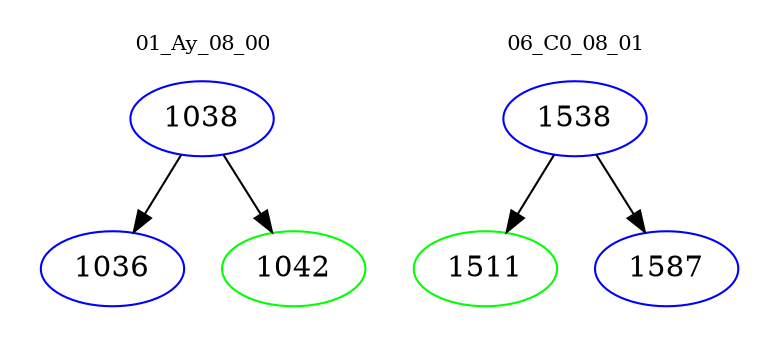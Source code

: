 digraph{
subgraph cluster_0 {
color = white
label = "01_Ay_08_00";
fontsize=10;
T0_1038 [label="1038", color="blue"]
T0_1038 -> T0_1036 [color="black"]
T0_1036 [label="1036", color="blue"]
T0_1038 -> T0_1042 [color="black"]
T0_1042 [label="1042", color="green"]
}
subgraph cluster_1 {
color = white
label = "06_C0_08_01";
fontsize=10;
T1_1538 [label="1538", color="blue"]
T1_1538 -> T1_1511 [color="black"]
T1_1511 [label="1511", color="green"]
T1_1538 -> T1_1587 [color="black"]
T1_1587 [label="1587", color="blue"]
}
}
